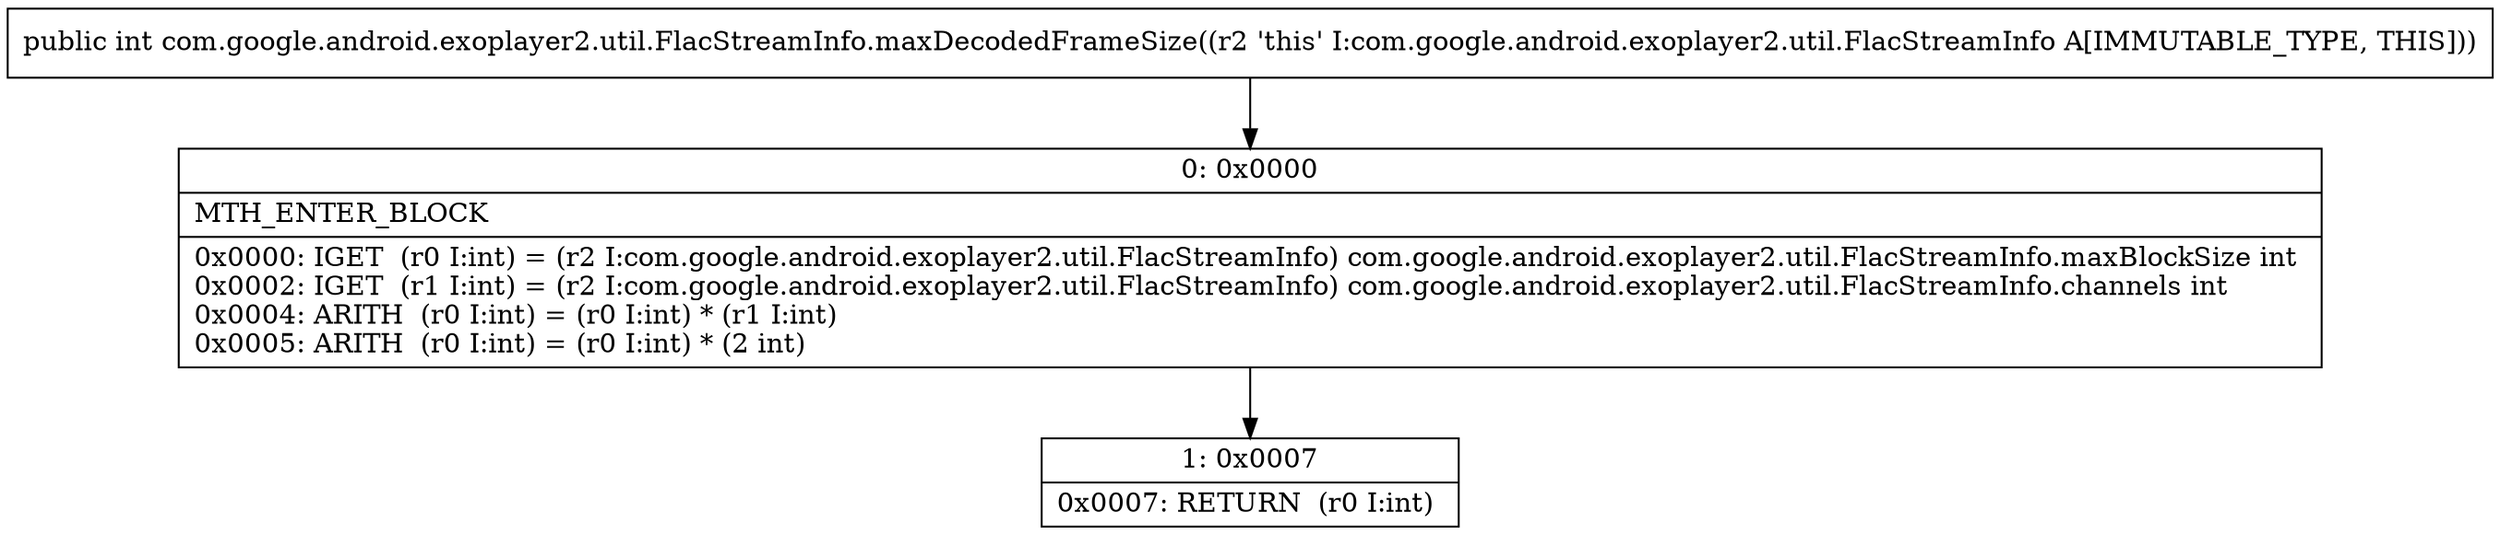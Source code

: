 digraph "CFG forcom.google.android.exoplayer2.util.FlacStreamInfo.maxDecodedFrameSize()I" {
Node_0 [shape=record,label="{0\:\ 0x0000|MTH_ENTER_BLOCK\l|0x0000: IGET  (r0 I:int) = (r2 I:com.google.android.exoplayer2.util.FlacStreamInfo) com.google.android.exoplayer2.util.FlacStreamInfo.maxBlockSize int \l0x0002: IGET  (r1 I:int) = (r2 I:com.google.android.exoplayer2.util.FlacStreamInfo) com.google.android.exoplayer2.util.FlacStreamInfo.channels int \l0x0004: ARITH  (r0 I:int) = (r0 I:int) * (r1 I:int) \l0x0005: ARITH  (r0 I:int) = (r0 I:int) * (2 int) \l}"];
Node_1 [shape=record,label="{1\:\ 0x0007|0x0007: RETURN  (r0 I:int) \l}"];
MethodNode[shape=record,label="{public int com.google.android.exoplayer2.util.FlacStreamInfo.maxDecodedFrameSize((r2 'this' I:com.google.android.exoplayer2.util.FlacStreamInfo A[IMMUTABLE_TYPE, THIS])) }"];
MethodNode -> Node_0;
Node_0 -> Node_1;
}

